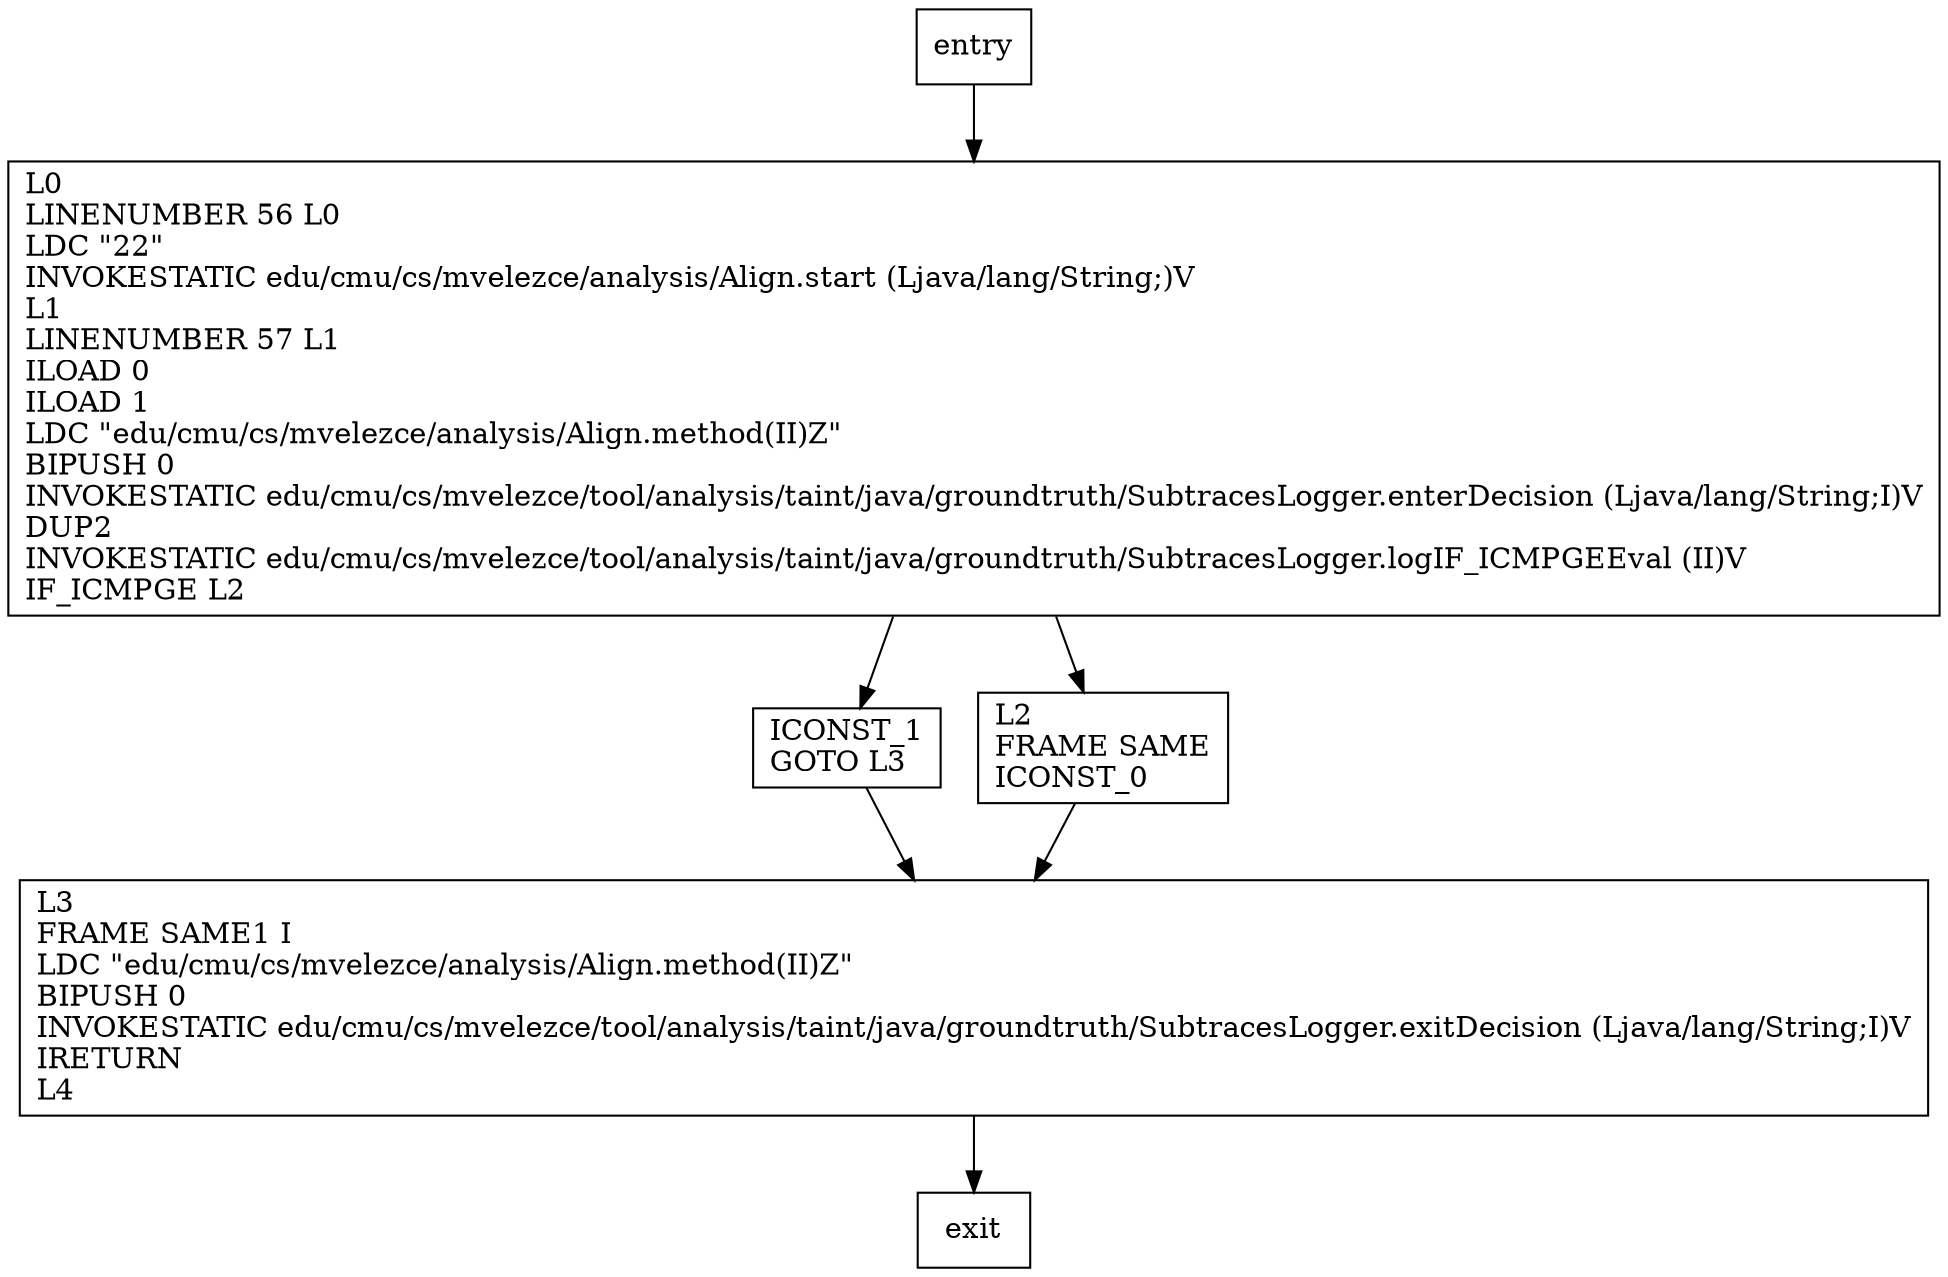 digraph method {
node [shape=record];
1477901587 [label="ICONST_1\lGOTO L3\l"];
136160931 [label="L0\lLINENUMBER 56 L0\lLDC \"22\"\lINVOKESTATIC edu/cmu/cs/mvelezce/analysis/Align.start (Ljava/lang/String;)V\lL1\lLINENUMBER 57 L1\lILOAD 0\lILOAD 1\lLDC \"edu/cmu/cs/mvelezce/analysis/Align.method(II)Z\"\lBIPUSH 0\lINVOKESTATIC edu/cmu/cs/mvelezce/tool/analysis/taint/java/groundtruth/SubtracesLogger.enterDecision (Ljava/lang/String;I)V\lDUP2\lINVOKESTATIC edu/cmu/cs/mvelezce/tool/analysis/taint/java/groundtruth/SubtracesLogger.logIF_ICMPGEEval (II)V\lIF_ICMPGE L2\l"];
534935000 [label="L2\lFRAME SAME\lICONST_0\l"];
1388365204 [label="L3\lFRAME SAME1 I\lLDC \"edu/cmu/cs/mvelezce/analysis/Align.method(II)Z\"\lBIPUSH 0\lINVOKESTATIC edu/cmu/cs/mvelezce/tool/analysis/taint/java/groundtruth/SubtracesLogger.exitDecision (Ljava/lang/String;I)V\lIRETURN\lL4\l"];
entry;
exit;
entry -> 136160931;
1477901587 -> 1388365204;
136160931 -> 1477901587;
136160931 -> 534935000;
534935000 -> 1388365204;
1388365204 -> exit;
}
